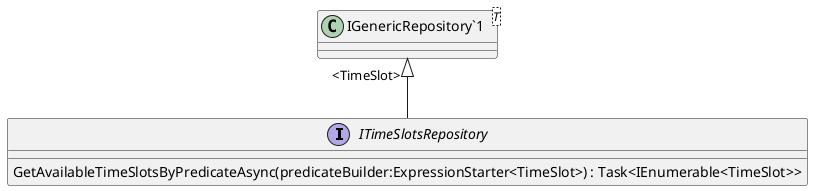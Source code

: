 @startuml
interface ITimeSlotsRepository {
    GetAvailableTimeSlotsByPredicateAsync(predicateBuilder:ExpressionStarter<TimeSlot>) : Task<IEnumerable<TimeSlot>>
}
class "IGenericRepository`1"<T> {
}
"IGenericRepository`1" "<TimeSlot>" <|-- ITimeSlotsRepository
@enduml
